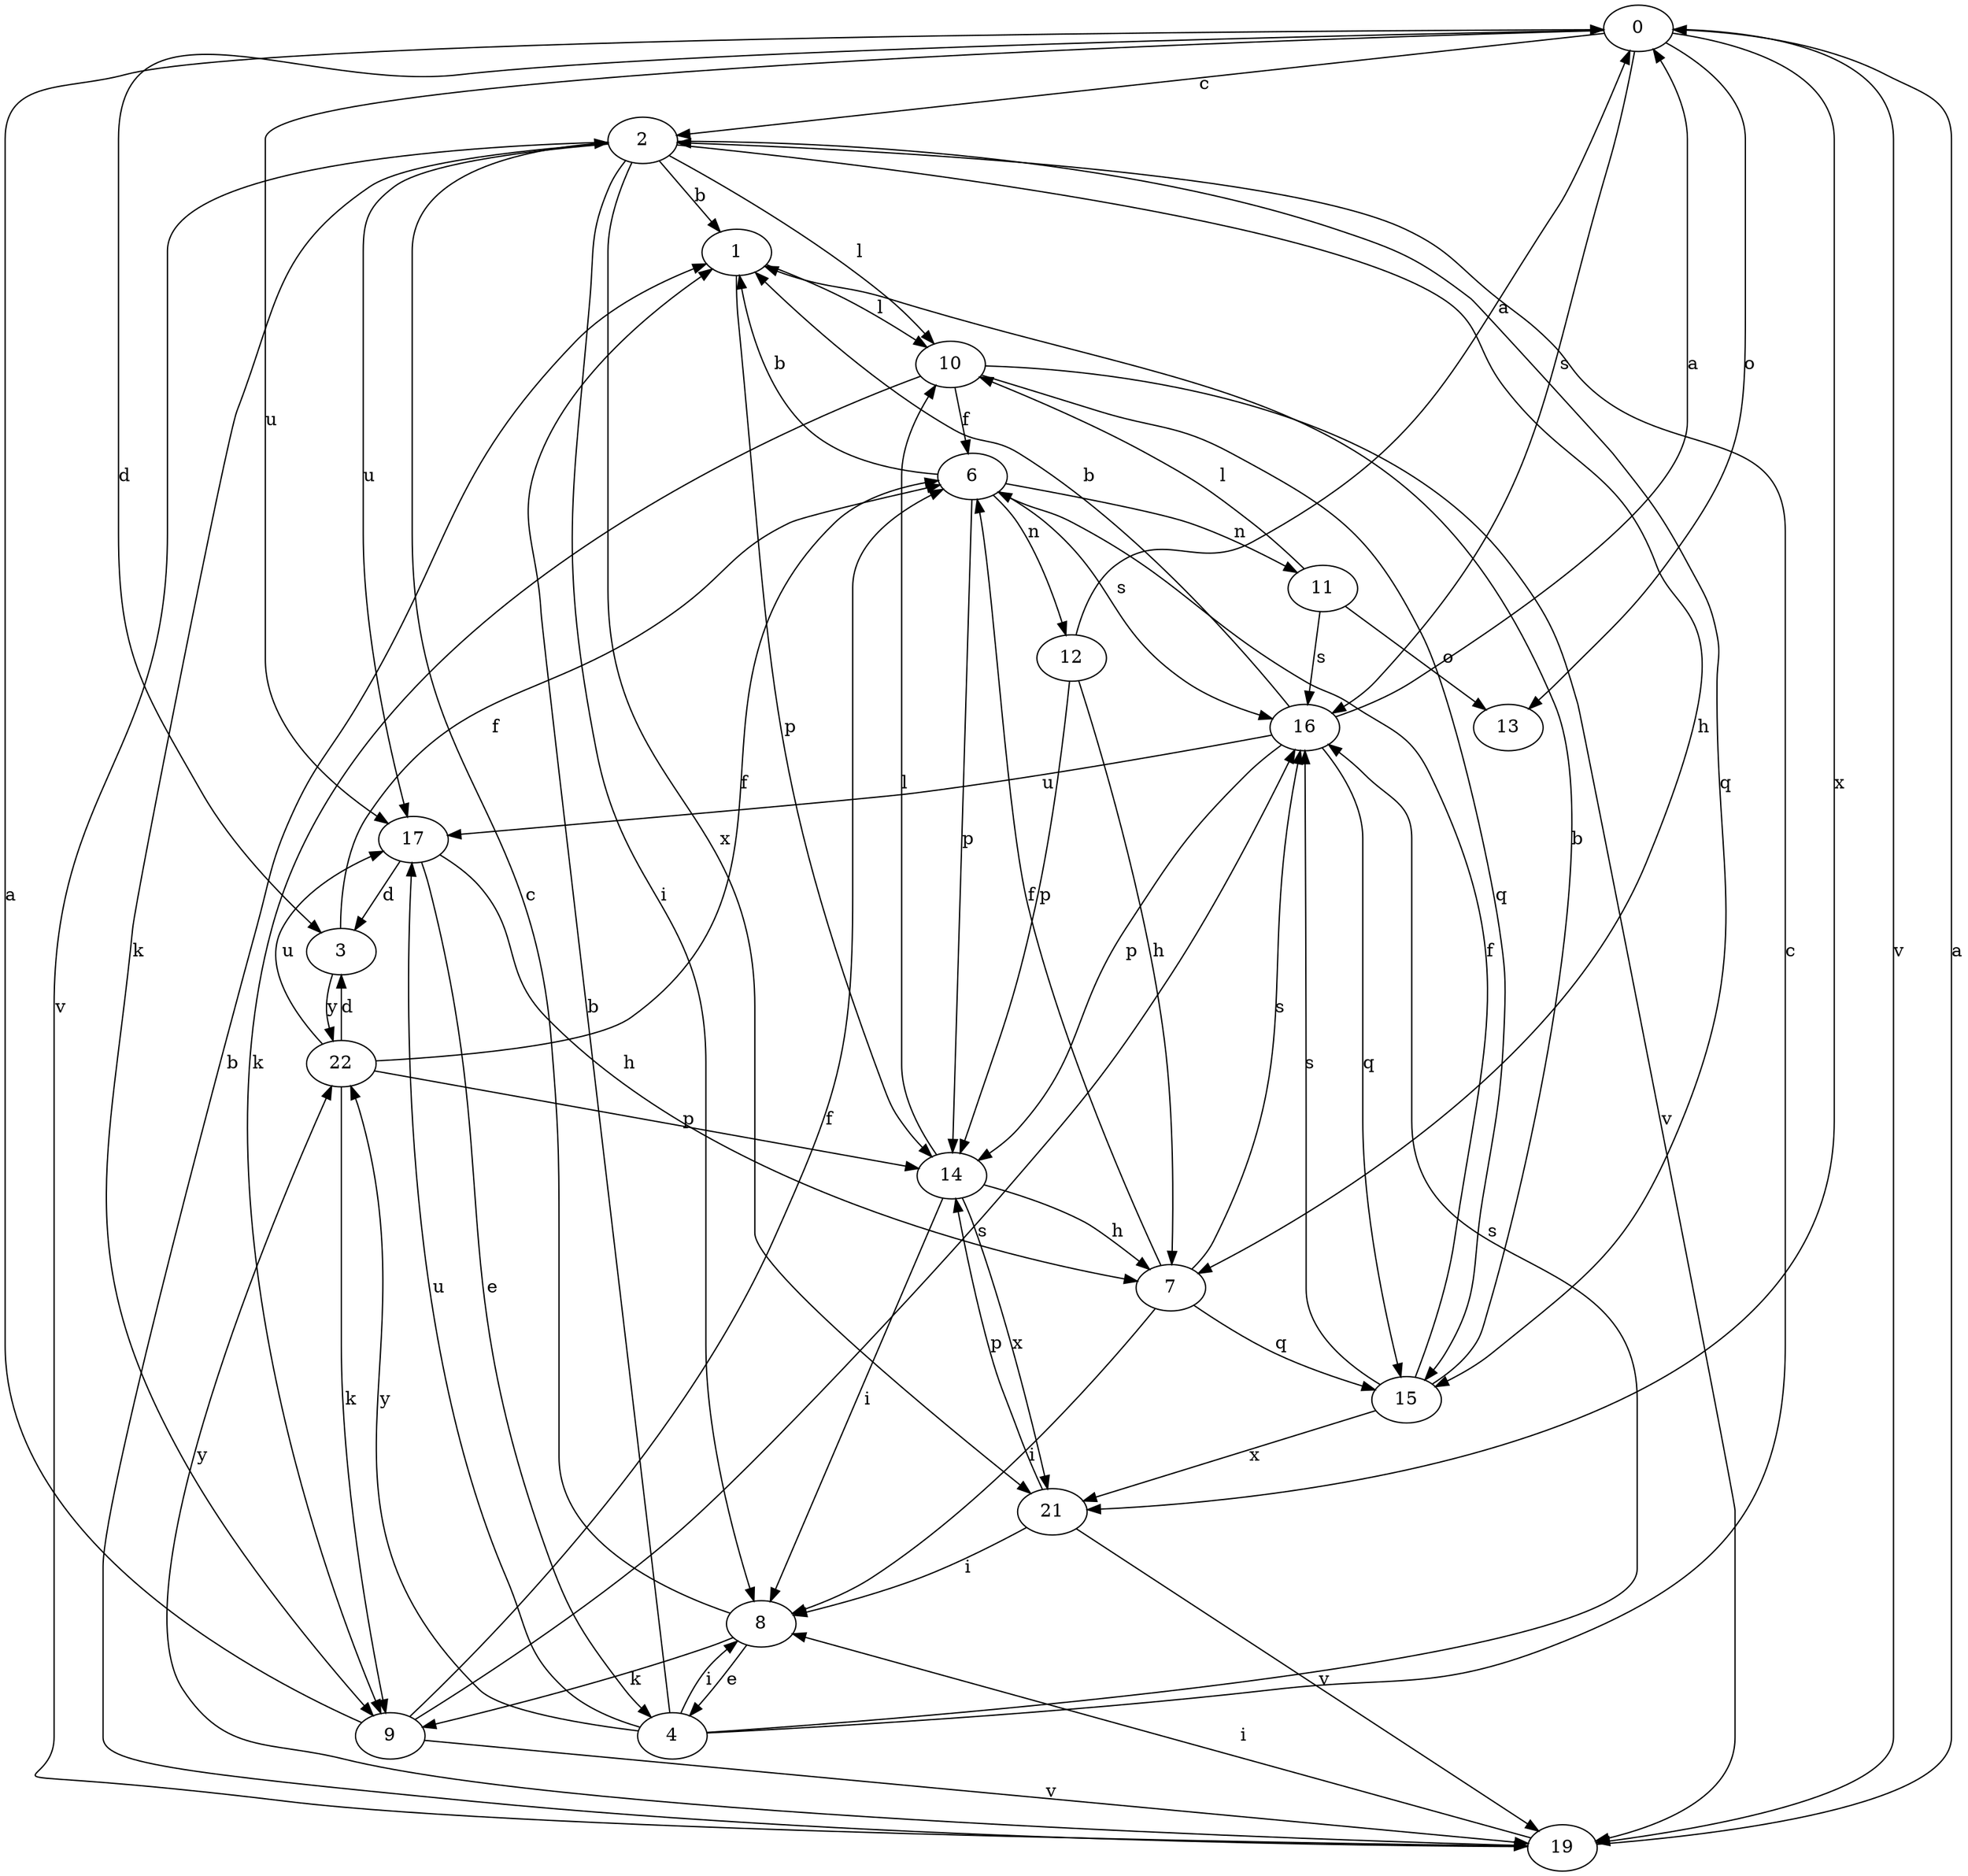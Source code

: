 strict digraph  {
0;
1;
2;
3;
4;
6;
7;
8;
9;
10;
11;
12;
13;
14;
15;
16;
17;
19;
21;
22;
0 -> 2  [label=c];
0 -> 3  [label=d];
0 -> 13  [label=o];
0 -> 16  [label=s];
0 -> 17  [label=u];
0 -> 19  [label=v];
0 -> 21  [label=x];
1 -> 10  [label=l];
1 -> 14  [label=p];
2 -> 1  [label=b];
2 -> 7  [label=h];
2 -> 8  [label=i];
2 -> 9  [label=k];
2 -> 10  [label=l];
2 -> 15  [label=q];
2 -> 17  [label=u];
2 -> 19  [label=v];
2 -> 21  [label=x];
3 -> 6  [label=f];
3 -> 22  [label=y];
4 -> 1  [label=b];
4 -> 2  [label=c];
4 -> 8  [label=i];
4 -> 16  [label=s];
4 -> 17  [label=u];
4 -> 22  [label=y];
6 -> 1  [label=b];
6 -> 11  [label=n];
6 -> 12  [label=n];
6 -> 14  [label=p];
6 -> 16  [label=s];
7 -> 6  [label=f];
7 -> 8  [label=i];
7 -> 15  [label=q];
7 -> 16  [label=s];
8 -> 2  [label=c];
8 -> 4  [label=e];
8 -> 9  [label=k];
9 -> 0  [label=a];
9 -> 6  [label=f];
9 -> 16  [label=s];
9 -> 19  [label=v];
10 -> 6  [label=f];
10 -> 9  [label=k];
10 -> 15  [label=q];
10 -> 19  [label=v];
11 -> 10  [label=l];
11 -> 13  [label=o];
11 -> 16  [label=s];
12 -> 0  [label=a];
12 -> 7  [label=h];
12 -> 14  [label=p];
14 -> 7  [label=h];
14 -> 8  [label=i];
14 -> 10  [label=l];
14 -> 21  [label=x];
15 -> 1  [label=b];
15 -> 6  [label=f];
15 -> 16  [label=s];
15 -> 21  [label=x];
16 -> 0  [label=a];
16 -> 1  [label=b];
16 -> 14  [label=p];
16 -> 15  [label=q];
16 -> 17  [label=u];
17 -> 3  [label=d];
17 -> 4  [label=e];
17 -> 7  [label=h];
19 -> 0  [label=a];
19 -> 1  [label=b];
19 -> 8  [label=i];
19 -> 22  [label=y];
21 -> 8  [label=i];
21 -> 14  [label=p];
21 -> 19  [label=v];
22 -> 3  [label=d];
22 -> 6  [label=f];
22 -> 9  [label=k];
22 -> 14  [label=p];
22 -> 17  [label=u];
}
